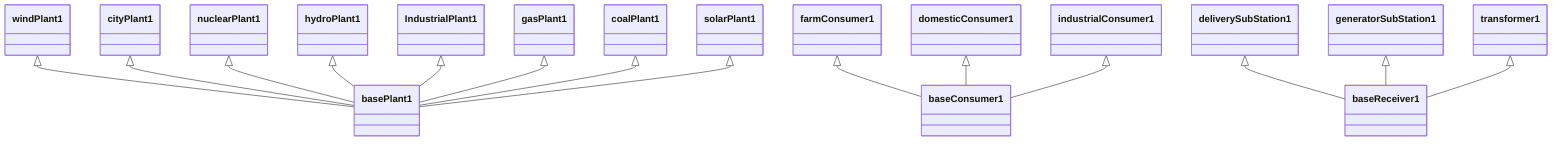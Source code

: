 classDiagram
    windPlant1 <|-- basePlant1
    farmConsumer1 <|-- baseConsumer1
    domesticConsumer1 <|-- baseConsumer1
    cityPlant1 <|-- basePlant1
    industrialConsumer1 <|-- baseConsumer1
    nuclearPlant1 <|-- basePlant1
    deliverySubStation1 <|-- baseReceiver1
    generatorSubStation1 <|-- baseReceiver1
    hydroPlant1 <|-- basePlant1
    IndustrialPlant1 <|-- basePlant1
    gasPlant1 <|-- basePlant1
    coalPlant1 <|-- basePlant1
    transformer1 <|-- baseReceiver1
    solarPlant1 <|-- basePlant1